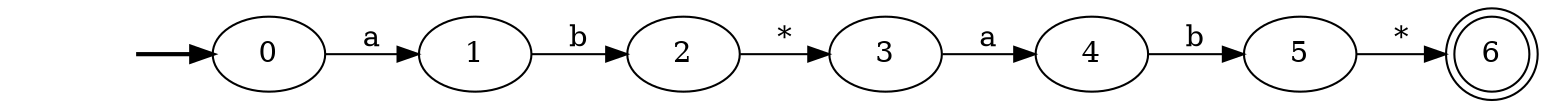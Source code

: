 digraph{
rankdir=LR
0 [root=true]
fake [style=invisible]
fake -> 0 [style=bold]
1
2
3
4
5
6 [shape=doublecircle]
0 -> 1 [ label="a" ]
1 -> 2 [ label="b" ]
2 -> 3 [ label="*" ]
3 -> 4 [ label="a" ]
4 -> 5 [ label="b" ]
5 -> 6 [ label="*" ]
}
